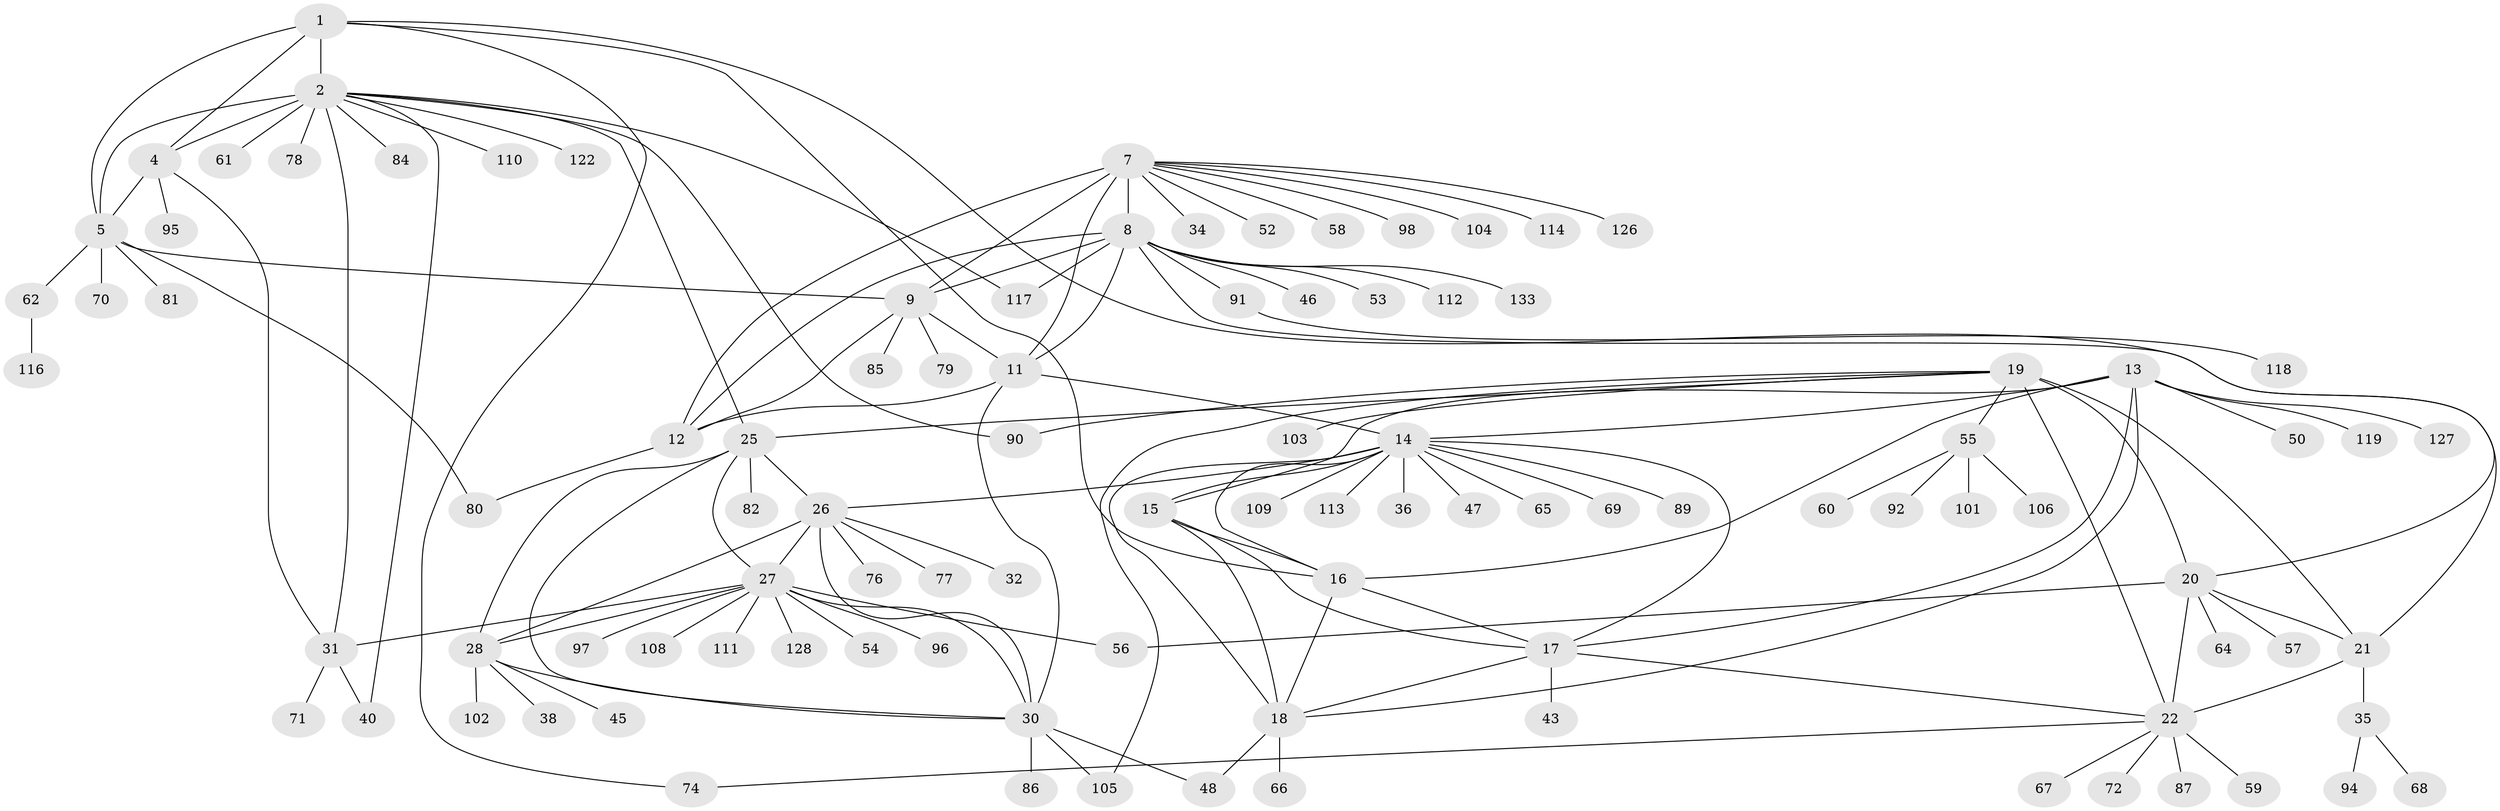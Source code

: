 // original degree distribution, {8: 0.045112781954887216, 11: 0.015037593984962405, 9: 0.06015037593984962, 6: 0.03007518796992481, 13: 0.015037593984962405, 7: 0.03759398496240601, 10: 0.015037593984962405, 5: 0.015037593984962405, 14: 0.007518796992481203, 1: 0.6240601503759399, 4: 0.007518796992481203, 2: 0.09774436090225563, 3: 0.03007518796992481}
// Generated by graph-tools (version 1.1) at 2025/11/02/27/25 16:11:35]
// undirected, 100 vertices, 143 edges
graph export_dot {
graph [start="1"]
  node [color=gray90,style=filled];
  1;
  2 [super="+3"];
  4 [super="+49"];
  5 [super="+6"];
  7 [super="+10"];
  8 [super="+37"];
  9 [super="+63"];
  11 [super="+83"];
  12;
  13 [super="+44"];
  14 [super="+41"];
  15 [super="+73"];
  16 [super="+131"];
  17 [super="+99"];
  18 [super="+39"];
  19 [super="+107"];
  20 [super="+129"];
  21 [super="+23"];
  22 [super="+24"];
  25 [super="+88"];
  26 [super="+29"];
  27 [super="+42"];
  28 [super="+33"];
  30 [super="+51"];
  31 [super="+75"];
  32;
  34;
  35 [super="+125"];
  36;
  38;
  40;
  43;
  45;
  46;
  47;
  48 [super="+123"];
  50;
  52;
  53;
  54;
  55 [super="+121"];
  56;
  57 [super="+100"];
  58;
  59;
  60;
  61;
  62 [super="+93"];
  64;
  65;
  66;
  67;
  68;
  69;
  70;
  71;
  72;
  74;
  76;
  77;
  78 [super="+132"];
  79;
  80 [super="+115"];
  81;
  82;
  84;
  85;
  86;
  87;
  89;
  90;
  91 [super="+120"];
  92;
  94;
  95 [super="+130"];
  96;
  97;
  98;
  101 [super="+124"];
  102;
  103;
  104;
  105;
  106;
  108;
  109;
  110;
  111;
  112;
  113;
  114;
  116;
  117;
  118;
  119;
  122;
  126;
  127;
  128;
  133;
  1 -- 2 [weight=2];
  1 -- 4;
  1 -- 5 [weight=2];
  1 -- 16;
  1 -- 74;
  1 -- 21;
  2 -- 4 [weight=2];
  2 -- 5 [weight=4];
  2 -- 25;
  2 -- 31;
  2 -- 78;
  2 -- 110;
  2 -- 117;
  2 -- 122;
  2 -- 40;
  2 -- 84;
  2 -- 90;
  2 -- 61;
  4 -- 5 [weight=2];
  4 -- 95;
  4 -- 31;
  5 -- 9;
  5 -- 70;
  5 -- 81;
  5 -- 80;
  5 -- 62;
  7 -- 8 [weight=2];
  7 -- 9 [weight=2];
  7 -- 11 [weight=2];
  7 -- 12 [weight=2];
  7 -- 34;
  7 -- 52;
  7 -- 126;
  7 -- 98;
  7 -- 104;
  7 -- 114;
  7 -- 58;
  8 -- 9;
  8 -- 11;
  8 -- 12;
  8 -- 20;
  8 -- 46;
  8 -- 53;
  8 -- 91;
  8 -- 112;
  8 -- 117;
  8 -- 133;
  9 -- 11;
  9 -- 12;
  9 -- 79;
  9 -- 85;
  11 -- 12;
  11 -- 14;
  11 -- 30;
  12 -- 80;
  13 -- 14;
  13 -- 15;
  13 -- 16;
  13 -- 17;
  13 -- 18;
  13 -- 50;
  13 -- 119;
  13 -- 127;
  14 -- 15;
  14 -- 16;
  14 -- 17;
  14 -- 18;
  14 -- 26;
  14 -- 36;
  14 -- 69;
  14 -- 89;
  14 -- 109;
  14 -- 113;
  14 -- 65;
  14 -- 47;
  15 -- 16;
  15 -- 17;
  15 -- 18;
  16 -- 17;
  16 -- 18;
  17 -- 18;
  17 -- 43;
  17 -- 22;
  18 -- 48;
  18 -- 66;
  19 -- 20;
  19 -- 21 [weight=2];
  19 -- 22 [weight=2];
  19 -- 25;
  19 -- 55;
  19 -- 90;
  19 -- 103;
  19 -- 105;
  20 -- 21 [weight=2];
  20 -- 22 [weight=2];
  20 -- 56;
  20 -- 57;
  20 -- 64;
  21 -- 22 [weight=4];
  21 -- 35;
  22 -- 67;
  22 -- 74;
  22 -- 72;
  22 -- 87;
  22 -- 59;
  25 -- 26 [weight=2];
  25 -- 27;
  25 -- 28;
  25 -- 30;
  25 -- 82;
  26 -- 27 [weight=2];
  26 -- 28 [weight=2];
  26 -- 30 [weight=2];
  26 -- 77;
  26 -- 32;
  26 -- 76;
  27 -- 28;
  27 -- 30;
  27 -- 31;
  27 -- 54;
  27 -- 56;
  27 -- 96;
  27 -- 97;
  27 -- 108;
  27 -- 111;
  27 -- 128;
  28 -- 30;
  28 -- 38;
  28 -- 45;
  28 -- 102;
  30 -- 48;
  30 -- 86;
  30 -- 105;
  31 -- 40;
  31 -- 71;
  35 -- 68;
  35 -- 94;
  55 -- 60;
  55 -- 92;
  55 -- 101;
  55 -- 106;
  62 -- 116;
  91 -- 118;
}
